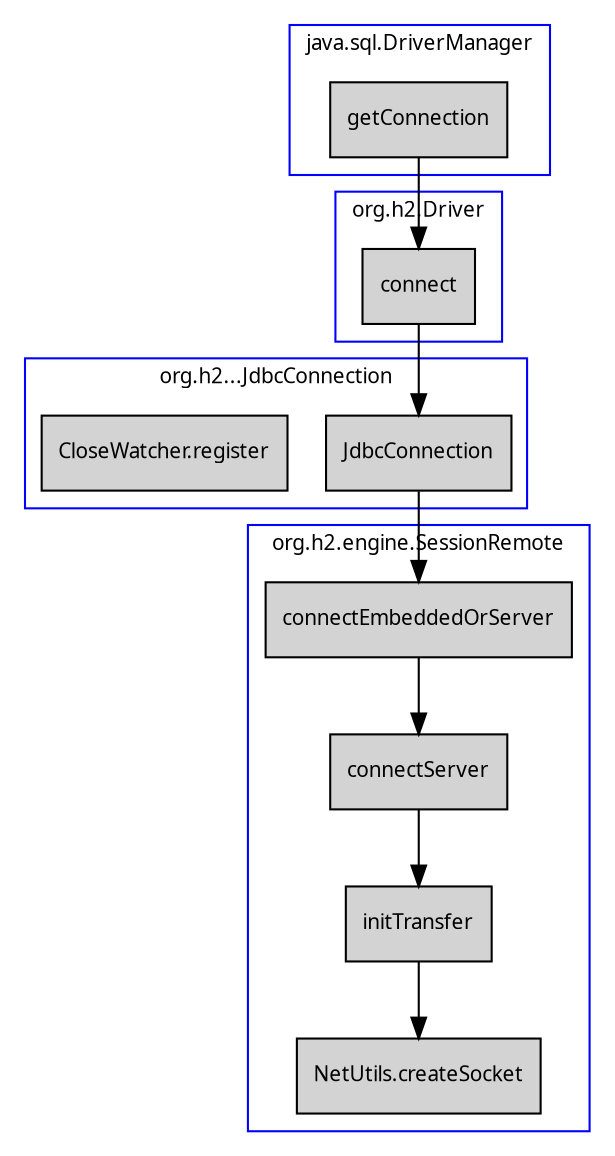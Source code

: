 digraph client_connnection {

    graph [fontsize=10 fontname="Verdana" compound=true];
    node [shape=record fontsize=10 fontname="Verdana"];

    subgraph cluster_0 {
        node [style=filled];
        "getConnection";
        label = "java.sql.DriverManager";
        color=blue;
    }

    subgraph cluster_1 {
        node [style=filled];
        "connect";
        label = "org.h2.Driver";
        color=blue;
    }

    subgraph cluster_2 {
        node [style=filled];
        "JdbcConnection" "CloseWatcher.register";
        label = "org.h2...JdbcConnection";
        color=blue;
    }
	
	subgraph cluster_3 {
        node [style=filled];
        "connectEmbeddedOrServer" -> "connectServer";
		"connectServer" -> "initTransfer";
		"initTransfer" -> "NetUtils.createSocket";
		
        label = "org.h2.engine.SessionRemote";
        color=blue;
    }

    // Edges between nodes render fine
    "getConnection" -> "connect";
    "connect" -> "JdbcConnection";
	"JdbcConnection" -> "connectEmbeddedOrServer";

    // Edges that directly connect one cluster to another
    //"JdbcConnection" -> "getConnection" [ltail=cluster_2 lhead=cluster_0];
    //"NetUtils.createSocket" -> "JdbcConnection" [ltail=cluster_3 lhead=cluster_2];
}
